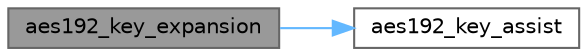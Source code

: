 digraph "aes192_key_expansion"
{
 // LATEX_PDF_SIZE
  bgcolor="transparent";
  edge [fontname=Helvetica,fontsize=10,labelfontname=Helvetica,labelfontsize=10];
  node [fontname=Helvetica,fontsize=10,shape=box,height=0.2,width=0.4];
  rankdir="LR";
  Node1 [id="Node000001",label="aes192_key_expansion",height=0.2,width=0.4,color="gray40", fillcolor="grey60", style="filled", fontcolor="black",tooltip="Expands a 192-bit AES user key into the encryption round key schedule."];
  Node1 -> Node2 [id="edge1_Node000001_Node000002",color="steelblue1",style="solid",tooltip=" "];
  Node2 [id="Node000002",label="aes192_key_assist",height=0.2,width=0.4,color="grey40", fillcolor="white", style="filled",URL="$aes__key__expansion_8c.html#a464c24bf968ea8ee69c3e0f70c5205a4",tooltip="Helper function for AES-192 key expansion."];
}
